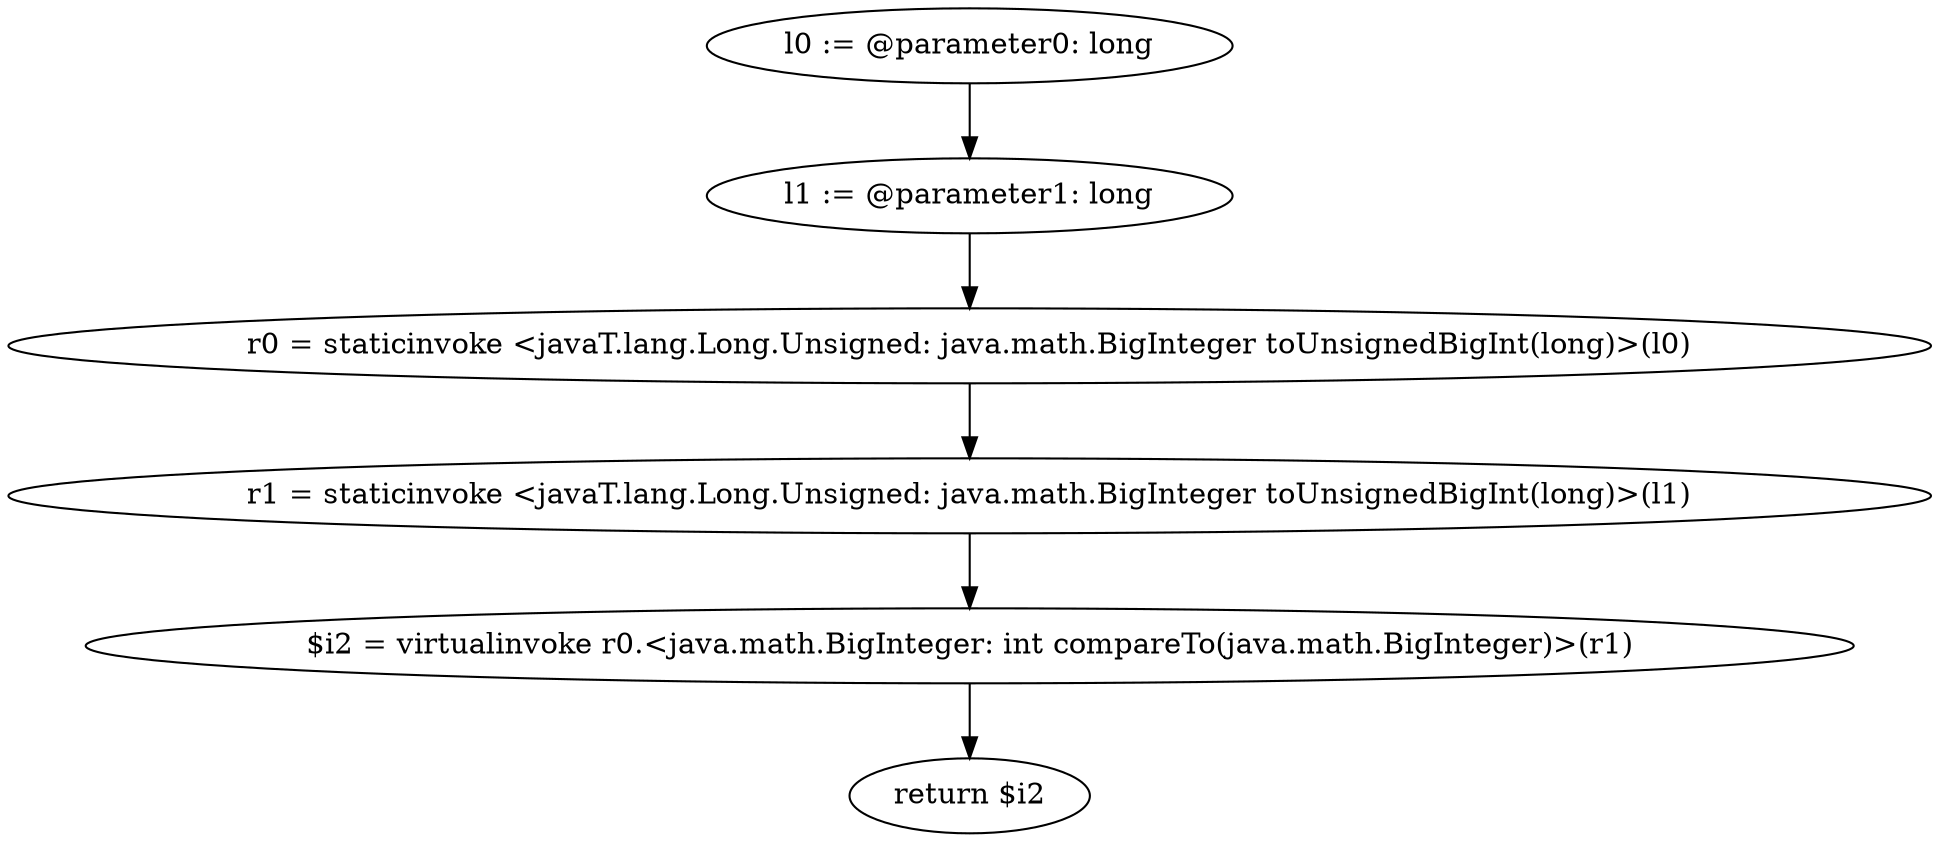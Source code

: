 digraph "unitGraph" {
    "l0 := @parameter0: long"
    "l1 := @parameter1: long"
    "r0 = staticinvoke <javaT.lang.Long.Unsigned: java.math.BigInteger toUnsignedBigInt(long)>(l0)"
    "r1 = staticinvoke <javaT.lang.Long.Unsigned: java.math.BigInteger toUnsignedBigInt(long)>(l1)"
    "$i2 = virtualinvoke r0.<java.math.BigInteger: int compareTo(java.math.BigInteger)>(r1)"
    "return $i2"
    "l0 := @parameter0: long"->"l1 := @parameter1: long";
    "l1 := @parameter1: long"->"r0 = staticinvoke <javaT.lang.Long.Unsigned: java.math.BigInteger toUnsignedBigInt(long)>(l0)";
    "r0 = staticinvoke <javaT.lang.Long.Unsigned: java.math.BigInteger toUnsignedBigInt(long)>(l0)"->"r1 = staticinvoke <javaT.lang.Long.Unsigned: java.math.BigInteger toUnsignedBigInt(long)>(l1)";
    "r1 = staticinvoke <javaT.lang.Long.Unsigned: java.math.BigInteger toUnsignedBigInt(long)>(l1)"->"$i2 = virtualinvoke r0.<java.math.BigInteger: int compareTo(java.math.BigInteger)>(r1)";
    "$i2 = virtualinvoke r0.<java.math.BigInteger: int compareTo(java.math.BigInteger)>(r1)"->"return $i2";
}
